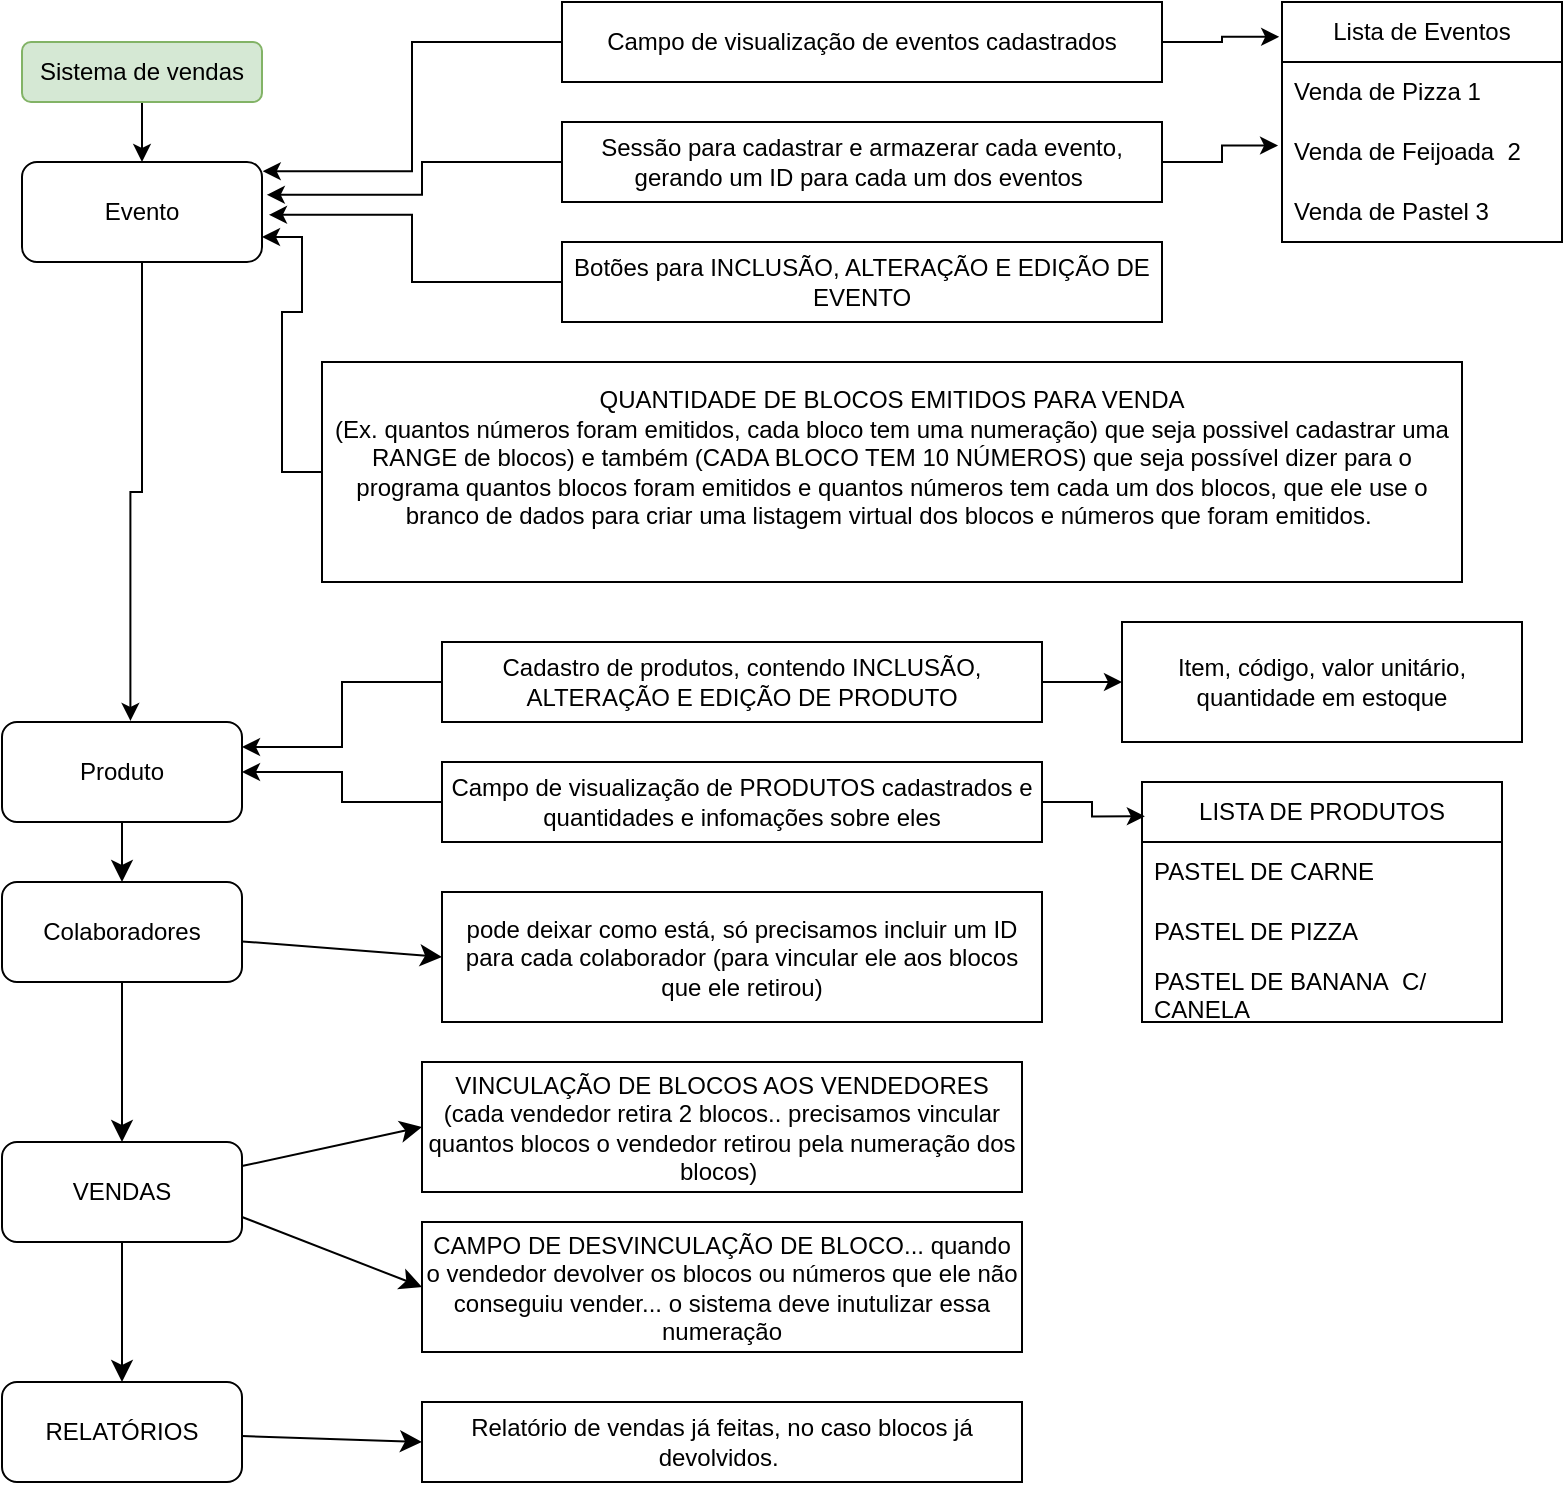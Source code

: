 <mxfile version="26.0.16">
  <diagram id="C5RBs43oDa-KdzZeNtuy" name="Page-1">
    <mxGraphModel dx="844" dy="1657" grid="1" gridSize="10" guides="1" tooltips="1" connect="1" arrows="1" fold="1" page="1" pageScale="1" pageWidth="827" pageHeight="1169" math="0" shadow="0">
      <root>
        <mxCell id="WIyWlLk6GJQsqaUBKTNV-0" />
        <mxCell id="WIyWlLk6GJQsqaUBKTNV-1" parent="WIyWlLk6GJQsqaUBKTNV-0" />
        <mxCell id="WIyWlLk6GJQsqaUBKTNV-3" value="Evento" style="rounded=1;whiteSpace=wrap;html=1;fontSize=12;glass=0;strokeWidth=1;shadow=0;" parent="WIyWlLk6GJQsqaUBKTNV-1" vertex="1">
          <mxGeometry x="20" y="70" width="120" height="50" as="geometry" />
        </mxCell>
        <mxCell id="VnqO1U13nYdputCluO3b-52" style="edgeStyle=orthogonalEdgeStyle;rounded=0;orthogonalLoop=1;jettySize=auto;html=1;entryX=0.5;entryY=0;entryDx=0;entryDy=0;" edge="1" parent="WIyWlLk6GJQsqaUBKTNV-1" source="VnqO1U13nYdputCluO3b-0" target="WIyWlLk6GJQsqaUBKTNV-3">
          <mxGeometry relative="1" as="geometry" />
        </mxCell>
        <mxCell id="VnqO1U13nYdputCluO3b-0" value="Sistema de vendas" style="text;html=1;align=center;verticalAlign=middle;whiteSpace=wrap;rounded=1;fillColor=#D5E8D4;strokeColor=#82b366;" vertex="1" parent="WIyWlLk6GJQsqaUBKTNV-1">
          <mxGeometry x="20" y="10" width="120" height="30" as="geometry" />
        </mxCell>
        <mxCell id="VnqO1U13nYdputCluO3b-84" style="edgeStyle=none;curved=1;rounded=0;orthogonalLoop=1;jettySize=auto;html=1;fontSize=12;startSize=8;endSize=8;" edge="1" parent="WIyWlLk6GJQsqaUBKTNV-1" source="VnqO1U13nYdputCluO3b-2" target="VnqO1U13nYdputCluO3b-3">
          <mxGeometry relative="1" as="geometry" />
        </mxCell>
        <mxCell id="VnqO1U13nYdputCluO3b-2" value="Produto" style="rounded=1;whiteSpace=wrap;html=1;fontSize=12;glass=0;strokeWidth=1;shadow=0;" vertex="1" parent="WIyWlLk6GJQsqaUBKTNV-1">
          <mxGeometry x="10" y="350" width="120" height="50" as="geometry" />
        </mxCell>
        <mxCell id="VnqO1U13nYdputCluO3b-72" value="" style="edgeStyle=none;curved=1;rounded=0;orthogonalLoop=1;jettySize=auto;html=1;fontSize=12;startSize=8;endSize=8;entryX=0;entryY=0.5;entryDx=0;entryDy=0;" edge="1" parent="WIyWlLk6GJQsqaUBKTNV-1" source="VnqO1U13nYdputCluO3b-3" target="VnqO1U13nYdputCluO3b-73">
          <mxGeometry relative="1" as="geometry">
            <mxPoint x="210" y="459" as="targetPoint" />
          </mxGeometry>
        </mxCell>
        <mxCell id="VnqO1U13nYdputCluO3b-85" style="edgeStyle=none;curved=1;rounded=0;orthogonalLoop=1;jettySize=auto;html=1;fontSize=12;startSize=8;endSize=8;" edge="1" parent="WIyWlLk6GJQsqaUBKTNV-1" source="VnqO1U13nYdputCluO3b-3" target="VnqO1U13nYdputCluO3b-4">
          <mxGeometry relative="1" as="geometry" />
        </mxCell>
        <mxCell id="VnqO1U13nYdputCluO3b-3" value="Colaboradores" style="rounded=1;whiteSpace=wrap;html=1;fontSize=12;glass=0;strokeWidth=1;shadow=0;" vertex="1" parent="WIyWlLk6GJQsqaUBKTNV-1">
          <mxGeometry x="10" y="430" width="120" height="50" as="geometry" />
        </mxCell>
        <mxCell id="VnqO1U13nYdputCluO3b-78" style="edgeStyle=none;curved=1;rounded=0;orthogonalLoop=1;jettySize=auto;html=1;entryX=0;entryY=0.5;entryDx=0;entryDy=0;fontSize=12;startSize=8;endSize=8;" edge="1" parent="WIyWlLk6GJQsqaUBKTNV-1" source="VnqO1U13nYdputCluO3b-4" target="VnqO1U13nYdputCluO3b-74">
          <mxGeometry relative="1" as="geometry" />
        </mxCell>
        <mxCell id="VnqO1U13nYdputCluO3b-79" style="edgeStyle=none;curved=1;rounded=0;orthogonalLoop=1;jettySize=auto;html=1;exitX=1;exitY=0.75;exitDx=0;exitDy=0;entryX=0;entryY=0.5;entryDx=0;entryDy=0;fontSize=12;startSize=8;endSize=8;" edge="1" parent="WIyWlLk6GJQsqaUBKTNV-1" source="VnqO1U13nYdputCluO3b-4" target="VnqO1U13nYdputCluO3b-77">
          <mxGeometry relative="1" as="geometry" />
        </mxCell>
        <mxCell id="VnqO1U13nYdputCluO3b-86" style="edgeStyle=none;curved=1;rounded=0;orthogonalLoop=1;jettySize=auto;html=1;entryX=0.5;entryY=0;entryDx=0;entryDy=0;fontSize=12;startSize=8;endSize=8;" edge="1" parent="WIyWlLk6GJQsqaUBKTNV-1" source="VnqO1U13nYdputCluO3b-4" target="VnqO1U13nYdputCluO3b-80">
          <mxGeometry relative="1" as="geometry" />
        </mxCell>
        <mxCell id="VnqO1U13nYdputCluO3b-4" value="VENDAS" style="rounded=1;whiteSpace=wrap;html=1;fontSize=12;glass=0;strokeWidth=1;shadow=0;" vertex="1" parent="WIyWlLk6GJQsqaUBKTNV-1">
          <mxGeometry x="10" y="560" width="120" height="50" as="geometry" />
        </mxCell>
        <mxCell id="VnqO1U13nYdputCluO3b-7" value="Sessão para cadastrar e armazerar cada evento, gerando um ID para cada um dos eventos&amp;nbsp;" style="rounded=0;whiteSpace=wrap;html=1;" vertex="1" parent="WIyWlLk6GJQsqaUBKTNV-1">
          <mxGeometry x="290" y="50" width="300" height="40" as="geometry" />
        </mxCell>
        <mxCell id="VnqO1U13nYdputCluO3b-8" value="Campo de visualização de eventos&amp;nbsp;&lt;span data-darkreader-inline-color=&quot;&quot; data-darkreader-inline-bgcolor=&quot;&quot; style=&quot;background-color: transparent; color: light-dark(rgb(0, 0, 0), rgb(255, 255, 255)); --darkreader-inline-bgcolor: transparent; --darkreader-inline-color: var(--darkreader-text-000000, #181a1b);&quot;&gt;cadastrados&lt;/span&gt;" style="rounded=0;whiteSpace=wrap;html=1;" vertex="1" parent="WIyWlLk6GJQsqaUBKTNV-1">
          <mxGeometry x="290" y="-10" width="300" height="40" as="geometry" />
        </mxCell>
        <mxCell id="VnqO1U13nYdputCluO3b-13" value="Botões para INCLUSÃO, ALTERAÇÃO E EDIÇÃO DE EVENTO" style="rounded=0;whiteSpace=wrap;html=1;" vertex="1" parent="WIyWlLk6GJQsqaUBKTNV-1">
          <mxGeometry x="290" y="110" width="300" height="40" as="geometry" />
        </mxCell>
        <mxCell id="VnqO1U13nYdputCluO3b-20" value="Lista de Eventos" style="swimlane;fontStyle=0;childLayout=stackLayout;horizontal=1;startSize=30;horizontalStack=0;resizeParent=1;resizeParentMax=0;resizeLast=0;collapsible=1;marginBottom=0;whiteSpace=wrap;html=1;" vertex="1" parent="WIyWlLk6GJQsqaUBKTNV-1">
          <mxGeometry x="650" y="-10" width="140" height="120" as="geometry" />
        </mxCell>
        <mxCell id="VnqO1U13nYdputCluO3b-21" value="Venda de Pizza 1" style="text;strokeColor=none;fillColor=none;align=left;verticalAlign=middle;spacingLeft=4;spacingRight=4;overflow=hidden;points=[[0,0.5],[1,0.5]];portConstraint=eastwest;rotatable=0;whiteSpace=wrap;html=1;" vertex="1" parent="VnqO1U13nYdputCluO3b-20">
          <mxGeometry y="30" width="140" height="30" as="geometry" />
        </mxCell>
        <mxCell id="VnqO1U13nYdputCluO3b-22" value="Venda de Feijoada&amp;nbsp; 2" style="text;strokeColor=none;fillColor=none;align=left;verticalAlign=middle;spacingLeft=4;spacingRight=4;overflow=hidden;points=[[0,0.5],[1,0.5]];portConstraint=eastwest;rotatable=0;whiteSpace=wrap;html=1;" vertex="1" parent="VnqO1U13nYdputCluO3b-20">
          <mxGeometry y="60" width="140" height="30" as="geometry" />
        </mxCell>
        <mxCell id="VnqO1U13nYdputCluO3b-23" value="Venda de Pastel 3" style="text;strokeColor=none;fillColor=none;align=left;verticalAlign=middle;spacingLeft=4;spacingRight=4;overflow=hidden;points=[[0,0.5],[1,0.5]];portConstraint=eastwest;rotatable=0;whiteSpace=wrap;html=1;" vertex="1" parent="VnqO1U13nYdputCluO3b-20">
          <mxGeometry y="90" width="140" height="30" as="geometry" />
        </mxCell>
        <mxCell id="VnqO1U13nYdputCluO3b-55" style="edgeStyle=orthogonalEdgeStyle;rounded=0;orthogonalLoop=1;jettySize=auto;html=1;entryX=1;entryY=0.25;entryDx=0;entryDy=0;" edge="1" parent="WIyWlLk6GJQsqaUBKTNV-1" source="VnqO1U13nYdputCluO3b-27" target="VnqO1U13nYdputCluO3b-2">
          <mxGeometry relative="1" as="geometry" />
        </mxCell>
        <mxCell id="VnqO1U13nYdputCluO3b-59" style="edgeStyle=orthogonalEdgeStyle;rounded=0;orthogonalLoop=1;jettySize=auto;html=1;entryX=0;entryY=0.5;entryDx=0;entryDy=0;" edge="1" parent="WIyWlLk6GJQsqaUBKTNV-1" source="VnqO1U13nYdputCluO3b-27" target="VnqO1U13nYdputCluO3b-58">
          <mxGeometry relative="1" as="geometry" />
        </mxCell>
        <mxCell id="VnqO1U13nYdputCluO3b-27" value="Cadastro de produtos, contendo INCLUSÃO, ALTERAÇÃO E EDIÇÃO DE PRODUTO" style="rounded=0;whiteSpace=wrap;html=1;" vertex="1" parent="WIyWlLk6GJQsqaUBKTNV-1">
          <mxGeometry x="230" y="310" width="300" height="40" as="geometry" />
        </mxCell>
        <mxCell id="VnqO1U13nYdputCluO3b-56" style="edgeStyle=orthogonalEdgeStyle;rounded=0;orthogonalLoop=1;jettySize=auto;html=1;entryX=1;entryY=0.5;entryDx=0;entryDy=0;" edge="1" parent="WIyWlLk6GJQsqaUBKTNV-1" source="VnqO1U13nYdputCluO3b-28" target="VnqO1U13nYdputCluO3b-2">
          <mxGeometry relative="1" as="geometry" />
        </mxCell>
        <mxCell id="VnqO1U13nYdputCluO3b-28" value="Campo de visualização de PRODUTOS&amp;nbsp;&lt;span data-darkreader-inline-color=&quot;&quot; data-darkreader-inline-bgcolor=&quot;&quot; style=&quot;background-color: transparent; color: light-dark(rgb(0, 0, 0), rgb(255, 255, 255)); --darkreader-inline-bgcolor: transparent; --darkreader-inline-color: var(--darkreader-text-000000, #181a1b);&quot;&gt;cadastrados e quantidades e infomações sobre eles&lt;/span&gt;" style="rounded=0;whiteSpace=wrap;html=1;" vertex="1" parent="WIyWlLk6GJQsqaUBKTNV-1">
          <mxGeometry x="230" y="370" width="300" height="40" as="geometry" />
        </mxCell>
        <mxCell id="VnqO1U13nYdputCluO3b-29" value="LISTA DE PRODUTOS" style="swimlane;fontStyle=0;childLayout=stackLayout;horizontal=1;startSize=30;horizontalStack=0;resizeParent=1;resizeParentMax=0;resizeLast=0;collapsible=1;marginBottom=0;whiteSpace=wrap;html=1;" vertex="1" parent="WIyWlLk6GJQsqaUBKTNV-1">
          <mxGeometry x="580" y="380" width="180" height="120" as="geometry" />
        </mxCell>
        <mxCell id="VnqO1U13nYdputCluO3b-30" value="PASTEL DE CARNE&amp;nbsp;" style="text;strokeColor=none;fillColor=none;align=left;verticalAlign=middle;spacingLeft=4;spacingRight=4;overflow=hidden;points=[[0,0.5],[1,0.5]];portConstraint=eastwest;rotatable=0;whiteSpace=wrap;html=1;" vertex="1" parent="VnqO1U13nYdputCluO3b-29">
          <mxGeometry y="30" width="180" height="30" as="geometry" />
        </mxCell>
        <mxCell id="VnqO1U13nYdputCluO3b-31" value="PASTEL DE PIZZA" style="text;strokeColor=none;fillColor=none;align=left;verticalAlign=middle;spacingLeft=4;spacingRight=4;overflow=hidden;points=[[0,0.5],[1,0.5]];portConstraint=eastwest;rotatable=0;whiteSpace=wrap;html=1;" vertex="1" parent="VnqO1U13nYdputCluO3b-29">
          <mxGeometry y="60" width="180" height="30" as="geometry" />
        </mxCell>
        <mxCell id="VnqO1U13nYdputCluO3b-32" value="PASTEL DE BANANA&amp;nbsp; C/ CANELA" style="text;strokeColor=none;fillColor=none;align=left;verticalAlign=middle;spacingLeft=4;spacingRight=4;overflow=hidden;points=[[0,0.5],[1,0.5]];portConstraint=eastwest;rotatable=0;whiteSpace=wrap;html=1;" vertex="1" parent="VnqO1U13nYdputCluO3b-29">
          <mxGeometry y="90" width="180" height="30" as="geometry" />
        </mxCell>
        <mxCell id="VnqO1U13nYdputCluO3b-38" style="edgeStyle=orthogonalEdgeStyle;rounded=0;orthogonalLoop=1;jettySize=auto;html=1;entryX=1;entryY=0.75;entryDx=0;entryDy=0;" edge="1" parent="WIyWlLk6GJQsqaUBKTNV-1" source="VnqO1U13nYdputCluO3b-34" target="WIyWlLk6GJQsqaUBKTNV-3">
          <mxGeometry relative="1" as="geometry" />
        </mxCell>
        <mxCell id="VnqO1U13nYdputCluO3b-34" value="QUANTIDADE DE BLOCOS EMITIDOS PARA VENDA&lt;div&gt;(Ex. quantos números foram emitidos, cada bloco tem uma numeração) que seja possivel cadastrar uma RANGE de blocos) e também (CADA BLOCO TEM 10 NÚMEROS) que seja possível dizer para o programa quantos blocos foram emitidos e quantos números tem cada um dos blocos, que ele use o branco de dados para criar uma listagem virtual dos blocos e números que foram emitidos.&amp;nbsp;&lt;/div&gt;&lt;div&gt;&lt;br&gt;&lt;/div&gt;" style="rounded=0;whiteSpace=wrap;html=1;" vertex="1" parent="WIyWlLk6GJQsqaUBKTNV-1">
          <mxGeometry x="170" y="170" width="570" height="110" as="geometry" />
        </mxCell>
        <mxCell id="VnqO1U13nYdputCluO3b-39" style="edgeStyle=orthogonalEdgeStyle;rounded=0;orthogonalLoop=1;jettySize=auto;html=1;entryX=1.029;entryY=0.528;entryDx=0;entryDy=0;entryPerimeter=0;" edge="1" parent="WIyWlLk6GJQsqaUBKTNV-1" source="VnqO1U13nYdputCluO3b-13" target="WIyWlLk6GJQsqaUBKTNV-3">
          <mxGeometry relative="1" as="geometry" />
        </mxCell>
        <mxCell id="VnqO1U13nYdputCluO3b-47" style="edgeStyle=orthogonalEdgeStyle;rounded=0;orthogonalLoop=1;jettySize=auto;html=1;entryX=1.003;entryY=0.092;entryDx=0;entryDy=0;entryPerimeter=0;" edge="1" parent="WIyWlLk6GJQsqaUBKTNV-1" source="VnqO1U13nYdputCluO3b-8" target="WIyWlLk6GJQsqaUBKTNV-3">
          <mxGeometry relative="1" as="geometry" />
        </mxCell>
        <mxCell id="VnqO1U13nYdputCluO3b-48" style="edgeStyle=orthogonalEdgeStyle;rounded=0;orthogonalLoop=1;jettySize=auto;html=1;entryX=1.02;entryY=0.328;entryDx=0;entryDy=0;entryPerimeter=0;" edge="1" parent="WIyWlLk6GJQsqaUBKTNV-1" source="VnqO1U13nYdputCluO3b-7" target="WIyWlLk6GJQsqaUBKTNV-3">
          <mxGeometry relative="1" as="geometry">
            <Array as="points">
              <mxPoint x="220" y="70" />
              <mxPoint x="220" y="86" />
            </Array>
          </mxGeometry>
        </mxCell>
        <mxCell id="VnqO1U13nYdputCluO3b-49" style="edgeStyle=orthogonalEdgeStyle;rounded=0;orthogonalLoop=1;jettySize=auto;html=1;entryX=-0.01;entryY=0.145;entryDx=0;entryDy=0;entryPerimeter=0;" edge="1" parent="WIyWlLk6GJQsqaUBKTNV-1" source="VnqO1U13nYdputCluO3b-8" target="VnqO1U13nYdputCluO3b-20">
          <mxGeometry relative="1" as="geometry" />
        </mxCell>
        <mxCell id="VnqO1U13nYdputCluO3b-50" style="edgeStyle=orthogonalEdgeStyle;rounded=0;orthogonalLoop=1;jettySize=auto;html=1;entryX=-0.014;entryY=0.392;entryDx=0;entryDy=0;entryPerimeter=0;" edge="1" parent="WIyWlLk6GJQsqaUBKTNV-1" source="VnqO1U13nYdputCluO3b-7" target="VnqO1U13nYdputCluO3b-22">
          <mxGeometry relative="1" as="geometry" />
        </mxCell>
        <mxCell id="VnqO1U13nYdputCluO3b-51" style="edgeStyle=orthogonalEdgeStyle;rounded=0;orthogonalLoop=1;jettySize=auto;html=1;entryX=0.535;entryY=-0.011;entryDx=0;entryDy=0;entryPerimeter=0;" edge="1" parent="WIyWlLk6GJQsqaUBKTNV-1" source="WIyWlLk6GJQsqaUBKTNV-3" target="VnqO1U13nYdputCluO3b-2">
          <mxGeometry relative="1" as="geometry" />
        </mxCell>
        <mxCell id="VnqO1U13nYdputCluO3b-57" style="edgeStyle=orthogonalEdgeStyle;rounded=0;orthogonalLoop=1;jettySize=auto;html=1;entryX=0.008;entryY=0.143;entryDx=0;entryDy=0;entryPerimeter=0;" edge="1" parent="WIyWlLk6GJQsqaUBKTNV-1" source="VnqO1U13nYdputCluO3b-28" target="VnqO1U13nYdputCluO3b-29">
          <mxGeometry relative="1" as="geometry" />
        </mxCell>
        <mxCell id="VnqO1U13nYdputCluO3b-58" value="Item, código, valor unitário, quantidade em estoque" style="rounded=0;whiteSpace=wrap;html=1;" vertex="1" parent="WIyWlLk6GJQsqaUBKTNV-1">
          <mxGeometry x="570" y="300" width="200" height="60" as="geometry" />
        </mxCell>
        <mxCell id="VnqO1U13nYdputCluO3b-73" value="pode deixar como está, só precisamos incluir um ID para cada colaborador (para vincular ele aos blocos que ele retirou)" style="rounded=0;whiteSpace=wrap;html=1;" vertex="1" parent="WIyWlLk6GJQsqaUBKTNV-1">
          <mxGeometry x="230" y="435" width="300" height="65" as="geometry" />
        </mxCell>
        <mxCell id="VnqO1U13nYdputCluO3b-74" value="VINCULAÇÃO DE BLOCOS AOS VENDEDORES&lt;div&gt;(cada vendedor retira 2 blocos.. precisamos vincular quantos blocos o vendedor retirou pela numeração dos blocos)&amp;nbsp;&lt;/div&gt;" style="rounded=0;whiteSpace=wrap;html=1;" vertex="1" parent="WIyWlLk6GJQsqaUBKTNV-1">
          <mxGeometry x="220" y="520" width="300" height="65" as="geometry" />
        </mxCell>
        <mxCell id="VnqO1U13nYdputCluO3b-77" value="CAMPO DE DESVINCULAÇÃO DE BLOCO... quando o vendedor devolver os blocos ou números que ele não conseguiu vender... o sistema deve inutulizar essa numeração" style="rounded=0;whiteSpace=wrap;html=1;" vertex="1" parent="WIyWlLk6GJQsqaUBKTNV-1">
          <mxGeometry x="220" y="600" width="300" height="65" as="geometry" />
        </mxCell>
        <mxCell id="VnqO1U13nYdputCluO3b-83" style="edgeStyle=none;curved=1;rounded=0;orthogonalLoop=1;jettySize=auto;html=1;entryX=0;entryY=0.5;entryDx=0;entryDy=0;fontSize=12;startSize=8;endSize=8;" edge="1" parent="WIyWlLk6GJQsqaUBKTNV-1" source="VnqO1U13nYdputCluO3b-80" target="VnqO1U13nYdputCluO3b-81">
          <mxGeometry relative="1" as="geometry" />
        </mxCell>
        <mxCell id="VnqO1U13nYdputCluO3b-80" value="RELATÓRIOS" style="rounded=1;whiteSpace=wrap;html=1;fontSize=12;glass=0;strokeWidth=1;shadow=0;" vertex="1" parent="WIyWlLk6GJQsqaUBKTNV-1">
          <mxGeometry x="10" y="680" width="120" height="50" as="geometry" />
        </mxCell>
        <mxCell id="VnqO1U13nYdputCluO3b-81" value="Relatório de vendas já feitas, no caso blocos já devolvidos.&amp;nbsp;" style="rounded=0;whiteSpace=wrap;html=1;" vertex="1" parent="WIyWlLk6GJQsqaUBKTNV-1">
          <mxGeometry x="220" y="690" width="300" height="40" as="geometry" />
        </mxCell>
      </root>
    </mxGraphModel>
  </diagram>
</mxfile>
